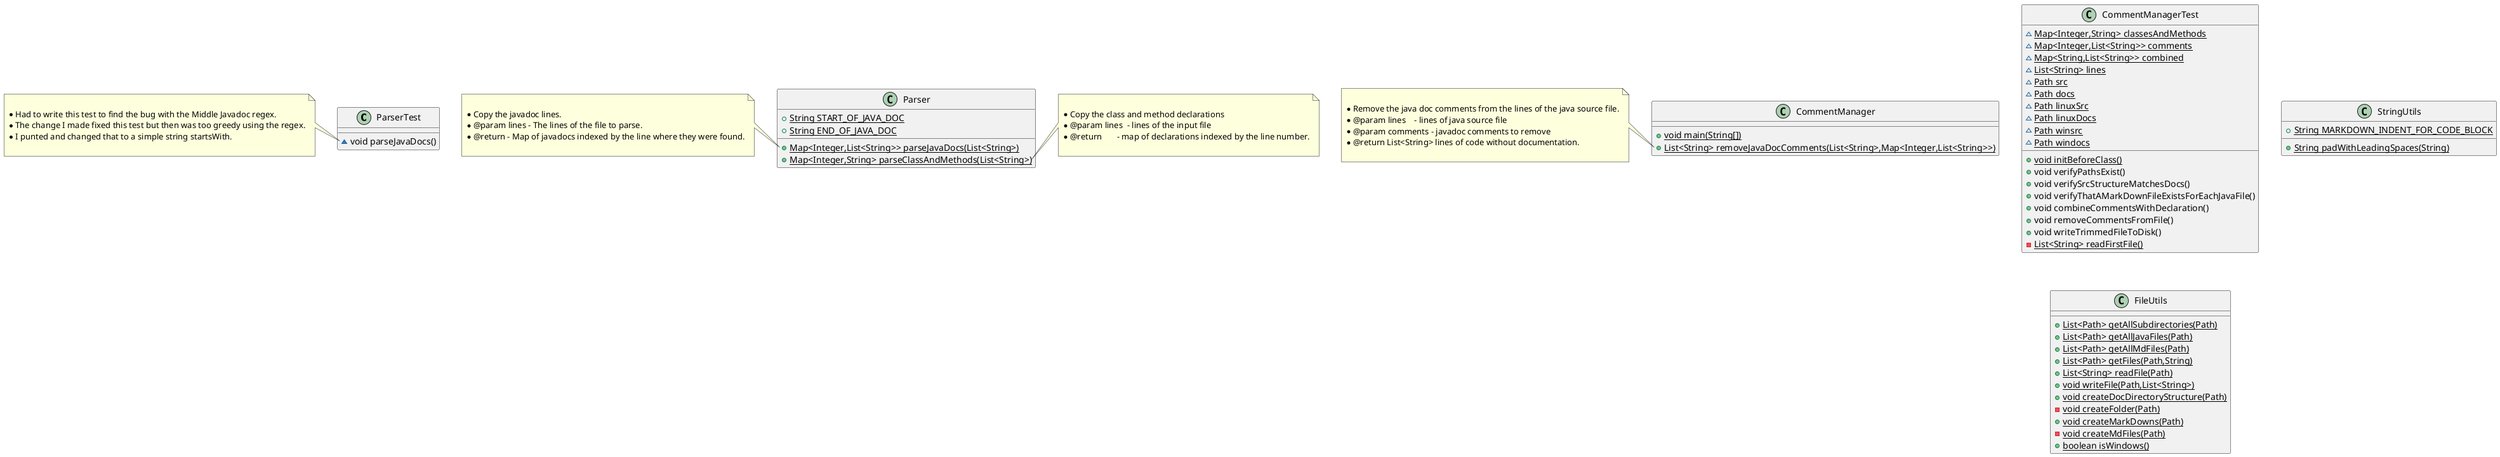 @startuml
class ParserTest {
~ void parseJavaDocs()
}
note left of ParserTest::parseJavaDocs()

     * Had to write this test to find the bug with the Middle Javadoc regex.
     * The change I made fixed this test but then was too greedy using the regex.
     * I punted and changed that to a simple string startsWith.
     
end note

class Parser {
+ {static} String START_OF_JAVA_DOC
+ {static} String END_OF_JAVA_DOC
+ {static} Map<Integer,List<String>> parseJavaDocs(List<String>)
+ {static} Map<Integer,String> parseClassAndMethods(List<String>)
}

note left of Parser::parseJavaDocs(List<String>)

     * Copy the javadoc lines.
     * @param lines - The lines of the file to parse.
     * @return - Map of javadocs indexed by the line where they were found.
     
end note
note right of Parser::parseClassAndMethods(List<String>)

     * Copy the class and method declarations
     * @param lines  - lines of the input file
     * @return       - map of declarations indexed by the line number.
     
end note

class CommentManagerTest {
~ {static} Map<Integer,String> classesAndMethods
~ {static} Map<Integer,List<String>> comments
~ {static} Map<String,List<String>> combined
~ {static} List<String> lines
~ {static} Path src
~ {static} Path docs
~ {static} Path linuxSrc
~ {static} Path linuxDocs
~ {static} Path winsrc
~ {static} Path windocs
+ {static} void initBeforeClass()
+ void verifyPathsExist()
+ void verifySrcStructureMatchesDocs()
+ void verifyThatAMarkDownFileExistsForEachJavaFile()
+ void combineCommentsWithDeclaration()
+ void removeCommentsFromFile()
+ void writeTrimmedFileToDisk()
- {static} List<String> readFirstFile()
}


class CommentManager {
+ {static} void main(String[])
+ {static} List<String> removeJavaDocComments(List<String>,Map<Integer,List<String>>)
}
note left of CommentManager::removeJavaDocComments(List<String>,Map<Integer,List<String>>)

     * Remove the java doc comments from the lines of the java source file.
     * @param lines    - lines of java source file
     * @param comments - javadoc comments to remove
     * @return List<String> lines of code without documentation.
     
end note

class StringUtils {
+ {static} String MARKDOWN_INDENT_FOR_CODE_BLOCK
+ {static} String padWithLeadingSpaces(String)
}


class FileUtils {
+ {static} List<Path> getAllSubdirectories(Path)
+ {static} List<Path> getAllJavaFiles(Path)
+ {static} List<Path> getAllMdFiles(Path)
+ {static} List<Path> getFiles(Path,String)
+ {static} List<String> readFile(Path)
+ {static} void writeFile(Path,List<String>)
+ {static} void createDocDirectoryStructure(Path)
- {static} void createFolder(Path)
+ {static} void createMarkDowns(Path)
- {static} void createMdFiles(Path)
+ {static} boolean isWindows()
}

@enduml